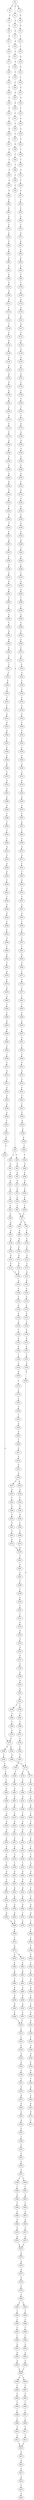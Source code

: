 strict digraph  {
	S0 -> S1 [ label = A ];
	S0 -> S2 [ label = C ];
	S0 -> S3 [ label = G ];
	S1 -> S4 [ label = C ];
	S2 -> S5 [ label = T ];
	S3 -> S6 [ label = G ];
	S4 -> S7 [ label = A ];
	S5 -> S8 [ label = T ];
	S6 -> S9 [ label = G ];
	S7 -> S10 [ label = A ];
	S8 -> S11 [ label = A ];
	S9 -> S12 [ label = T ];
	S10 -> S13 [ label = C ];
	S11 -> S14 [ label = C ];
	S12 -> S15 [ label = T ];
	S13 -> S16 [ label = A ];
	S14 -> S17 [ label = A ];
	S15 -> S18 [ label = A ];
	S16 -> S19 [ label = T ];
	S17 -> S20 [ label = A ];
	S18 -> S21 [ label = G ];
	S19 -> S22 [ label = C ];
	S20 -> S23 [ label = A ];
	S21 -> S24 [ label = T ];
	S22 -> S25 [ label = A ];
	S23 -> S26 [ label = T ];
	S24 -> S27 [ label = A ];
	S25 -> S28 [ label = G ];
	S26 -> S29 [ label = T ];
	S27 -> S30 [ label = G ];
	S28 -> S31 [ label = T ];
	S29 -> S32 [ label = C ];
	S30 -> S33 [ label = C ];
	S31 -> S34 [ label = C ];
	S32 -> S35 [ label = T ];
	S33 -> S36 [ label = A ];
	S34 -> S37 [ label = T ];
	S35 -> S38 [ label = G ];
	S36 -> S39 [ label = A ];
	S37 -> S40 [ label = G ];
	S38 -> S41 [ label = T ];
	S39 -> S42 [ label = A ];
	S40 -> S43 [ label = T ];
	S41 -> S44 [ label = C ];
	S42 -> S45 [ label = T ];
	S43 -> S46 [ label = T ];
	S44 -> S47 [ label = C ];
	S45 -> S48 [ label = C ];
	S46 -> S49 [ label = T ];
	S47 -> S50 [ label = A ];
	S48 -> S51 [ label = A ];
	S49 -> S52 [ label = C ];
	S50 -> S53 [ label = A ];
	S51 -> S54 [ label = C ];
	S52 -> S55 [ label = A ];
	S53 -> S56 [ label = A ];
	S54 -> S57 [ label = G ];
	S55 -> S58 [ label = C ];
	S55 -> S59 [ label = T ];
	S56 -> S60 [ label = C ];
	S57 -> S61 [ label = T ];
	S58 -> S62 [ label = G ];
	S59 -> S63 [ label = G ];
	S60 -> S64 [ label = A ];
	S61 -> S65 [ label = C ];
	S62 -> S66 [ label = C ];
	S63 -> S67 [ label = C ];
	S64 -> S68 [ label = G ];
	S65 -> S69 [ label = G ];
	S66 -> S70 [ label = A ];
	S67 -> S71 [ label = A ];
	S68 -> S72 [ label = C ];
	S69 -> S73 [ label = T ];
	S70 -> S74 [ label = G ];
	S71 -> S75 [ label = G ];
	S72 -> S76 [ label = C ];
	S73 -> S77 [ label = G ];
	S74 -> S78 [ label = G ];
	S75 -> S79 [ label = G ];
	S76 -> S80 [ label = T ];
	S77 -> S81 [ label = G ];
	S78 -> S82 [ label = C ];
	S79 -> S83 [ label = T ];
	S80 -> S84 [ label = A ];
	S81 -> S85 [ label = A ];
	S82 -> S86 [ label = A ];
	S83 -> S87 [ label = A ];
	S84 -> S88 [ label = A ];
	S85 -> S89 [ label = G ];
	S86 -> S90 [ label = G ];
	S87 -> S91 [ label = G ];
	S87 -> S92 [ label = A ];
	S88 -> S93 [ label = G ];
	S89 -> S94 [ label = G ];
	S90 -> S95 [ label = A ];
	S91 -> S96 [ label = A ];
	S92 -> S97 [ label = C ];
	S93 -> S98 [ label = G ];
	S94 -> S99 [ label = T ];
	S95 -> S100 [ label = A ];
	S96 -> S101 [ label = A ];
	S97 -> S102 [ label = T ];
	S98 -> S103 [ label = G ];
	S99 -> S104 [ label = T ];
	S100 -> S105 [ label = G ];
	S101 -> S106 [ label = G ];
	S102 -> S107 [ label = C ];
	S103 -> S108 [ label = A ];
	S104 -> S109 [ label = T ];
	S105 -> S110 [ label = G ];
	S106 -> S111 [ label = G ];
	S107 -> S112 [ label = A ];
	S108 -> S113 [ label = G ];
	S109 -> S114 [ label = A ];
	S110 -> S115 [ label = T ];
	S111 -> S116 [ label = T ];
	S112 -> S117 [ label = C ];
	S113 -> S118 [ label = T ];
	S114 -> S119 [ label = A ];
	S115 -> S120 [ label = C ];
	S116 -> S120 [ label = C ];
	S117 -> S121 [ label = A ];
	S118 -> S122 [ label = T ];
	S119 -> S123 [ label = A ];
	S120 -> S124 [ label = A ];
	S121 -> S125 [ label = G ];
	S122 -> S126 [ label = T ];
	S123 -> S127 [ label = G ];
	S124 -> S128 [ label = A ];
	S125 -> S129 [ label = A ];
	S126 -> S130 [ label = C ];
	S127 -> S131 [ label = T ];
	S128 -> S132 [ label = C ];
	S129 -> S133 [ label = G ];
	S130 -> S134 [ label = G ];
	S131 -> S135 [ label = A ];
	S132 -> S136 [ label = G ];
	S133 -> S137 [ label = C ];
	S134 -> S138 [ label = T ];
	S135 -> S139 [ label = A ];
	S136 -> S140 [ label = A ];
	S137 -> S141 [ label = G ];
	S138 -> S142 [ label = G ];
	S139 -> S143 [ label = A ];
	S140 -> S144 [ label = A ];
	S141 -> S145 [ label = T ];
	S142 -> S146 [ label = A ];
	S143 -> S147 [ label = G ];
	S144 -> S148 [ label = C ];
	S145 -> S149 [ label = A ];
	S146 -> S150 [ label = A ];
	S147 -> S151 [ label = A ];
	S148 -> S152 [ label = G ];
	S149 -> S153 [ label = G ];
	S150 -> S154 [ label = A ];
	S151 -> S155 [ label = T ];
	S152 -> S156 [ label = G ];
	S153 -> S157 [ label = G ];
	S154 -> S158 [ label = A ];
	S155 -> S159 [ label = C ];
	S156 -> S160 [ label = T ];
	S157 -> S161 [ label = A ];
	S158 -> S162 [ label = T ];
	S159 -> S163 [ label = T ];
	S160 -> S164 [ label = C ];
	S161 -> S165 [ label = G ];
	S162 -> S166 [ label = T ];
	S163 -> S167 [ label = T ];
	S164 -> S168 [ label = G ];
	S165 -> S169 [ label = G ];
	S166 -> S170 [ label = G ];
	S167 -> S171 [ label = T ];
	S168 -> S172 [ label = T ];
	S169 -> S173 [ label = T ];
	S170 -> S174 [ label = G ];
	S171 -> S175 [ label = G ];
	S172 -> S176 [ label = T ];
	S173 -> S177 [ label = G ];
	S173 -> S178 [ label = C ];
	S174 -> S179 [ label = C ];
	S175 -> S180 [ label = A ];
	S176 -> S181 [ label = T ];
	S177 -> S182 [ label = C ];
	S178 -> S183 [ label = T ];
	S179 -> S184 [ label = A ];
	S180 -> S185 [ label = A ];
	S181 -> S186 [ label = C ];
	S182 -> S187 [ label = A ];
	S183 -> S188 [ label = T ];
	S184 -> S189 [ label = G ];
	S185 -> S190 [ label = G ];
	S186 -> S191 [ label = T ];
	S187 -> S192 [ label = C ];
	S188 -> S193 [ label = G ];
	S189 -> S194 [ label = C ];
	S190 -> S195 [ label = G ];
	S191 -> S196 [ label = A ];
	S192 -> S197 [ label = A ];
	S193 -> S198 [ label = T ];
	S194 -> S199 [ label = G ];
	S195 -> S200 [ label = G ];
	S196 -> S201 [ label = G ];
	S197 -> S202 [ label = C ];
	S198 -> S203 [ label = T ];
	S199 -> S204 [ label = A ];
	S200 -> S205 [ label = G ];
	S201 -> S206 [ label = T ];
	S202 -> S207 [ label = T ];
	S203 -> S208 [ label = A ];
	S204 -> S209 [ label = G ];
	S205 -> S210 [ label = T ];
	S206 -> S211 [ label = C ];
	S207 -> S212 [ label = G ];
	S208 -> S213 [ label = C ];
	S209 -> S214 [ label = G ];
	S210 -> S215 [ label = A ];
	S211 -> S216 [ label = A ];
	S212 -> S217 [ label = C ];
	S213 -> S218 [ label = C ];
	S214 -> S219 [ label = A ];
	S215 -> S220 [ label = G ];
	S216 -> S221 [ label = G ];
	S217 -> S222 [ label = T ];
	S218 -> S223 [ label = A ];
	S219 -> S224 [ label = C ];
	S220 -> S225 [ label = G ];
	S221 -> S226 [ label = A ];
	S222 -> S227 [ label = T ];
	S223 -> S228 [ label = C ];
	S224 -> S229 [ label = T ];
	S225 -> S230 [ label = A ];
	S226 -> S231 [ label = A ];
	S226 -> S232 [ label = G ];
	S227 -> S233 [ label = A ];
	S228 -> S234 [ label = T ];
	S229 -> S235 [ label = T ];
	S230 -> S236 [ label = G ];
	S231 -> S237 [ label = A ];
	S232 -> S238 [ label = A ];
	S233 -> S239 [ label = A ];
	S234 -> S240 [ label = A ];
	S235 -> S241 [ label = C ];
	S236 -> S242 [ label = A ];
	S237 -> S243 [ label = C ];
	S238 -> S244 [ label = C ];
	S239 -> S245 [ label = G ];
	S240 -> S246 [ label = G ];
	S241 -> S247 [ label = A ];
	S242 -> S248 [ label = A ];
	S243 -> S249 [ label = G ];
	S244 -> S250 [ label = G ];
	S245 -> S251 [ label = T ];
	S246 -> S252 [ label = G ];
	S247 -> S253 [ label = C ];
	S248 -> S254 [ label = T ];
	S249 -> S255 [ label = A ];
	S250 -> S256 [ label = A ];
	S251 -> S257 [ label = T ];
	S252 -> S258 [ label = A ];
	S253 -> S259 [ label = T ];
	S254 -> S260 [ label = A ];
	S255 -> S261 [ label = C ];
	S256 -> S262 [ label = C ];
	S257 -> S263 [ label = G ];
	S258 -> S264 [ label = G ];
	S259 -> S265 [ label = A ];
	S260 -> S266 [ label = G ];
	S261 -> S267 [ label = T ];
	S262 -> S268 [ label = T ];
	S263 -> S269 [ label = A ];
	S264 -> S270 [ label = T ];
	S265 -> S271 [ label = G ];
	S266 -> S272 [ label = T ];
	S267 -> S273 [ label = A ];
	S268 -> S274 [ label = A ];
	S269 -> S275 [ label = C ];
	S270 -> S276 [ label = A ];
	S271 -> S277 [ label = G ];
	S272 -> S278 [ label = A ];
	S273 -> S279 [ label = G ];
	S274 -> S279 [ label = G ];
	S275 -> S280 [ label = T ];
	S277 -> S281 [ label = G ];
	S278 -> S282 [ label = G ];
	S279 -> S283 [ label = T ];
	S280 -> S284 [ label = T ];
	S281 -> S285 [ label = T ];
	S282 -> S286 [ label = T ];
	S283 -> S287 [ label = C ];
	S284 -> S288 [ label = T ];
	S285 -> S289 [ label = T ];
	S286 -> S290 [ label = T ];
	S287 -> S291 [ label = C ];
	S288 -> S292 [ label = G ];
	S289 -> S293 [ label = A ];
	S290 -> S294 [ label = A ];
	S291 -> S295 [ label = T ];
	S292 -> S296 [ label = T ];
	S293 -> S297 [ label = T ];
	S294 -> S298 [ label = T ];
	S295 -> S299 [ label = C ];
	S296 -> S300 [ label = T ];
	S297 -> S301 [ label = A ];
	S298 -> S302 [ label = C ];
	S299 -> S303 [ label = C ];
	S300 -> S304 [ label = A ];
	S301 -> S305 [ label = G ];
	S302 -> S306 [ label = A ];
	S303 -> S307 [ label = T ];
	S304 -> S308 [ label = G ];
	S305 -> S309 [ label = G ];
	S306 -> S310 [ label = A ];
	S307 -> S311 [ label = T ];
	S308 -> S312 [ label = C ];
	S309 -> S313 [ label = C ];
	S310 -> S314 [ label = A ];
	S311 -> S315 [ label = A ];
	S312 -> S316 [ label = C ];
	S313 -> S317 [ label = T ];
	S314 -> S318 [ label = C ];
	S315 -> S319 [ label = A ];
	S316 -> S320 [ label = A ];
	S317 -> S321 [ label = T ];
	S318 -> S322 [ label = A ];
	S319 -> S323 [ label = G ];
	S320 -> S324 [ label = G ];
	S321 -> S325 [ label = G ];
	S322 -> S326 [ label = T ];
	S323 -> S327 [ label = G ];
	S324 -> S328 [ label = T ];
	S325 -> S329 [ label = T ];
	S326 -> S330 [ label = G ];
	S327 -> S331 [ label = A ];
	S328 -> S332 [ label = T ];
	S329 -> S333 [ label = T ];
	S330 -> S334 [ label = T ];
	S331 -> S335 [ label = A ];
	S332 -> S336 [ label = A ];
	S333 -> S337 [ label = T ];
	S334 -> S338 [ label = T ];
	S335 -> S339 [ label = G ];
	S336 -> S340 [ label = G ];
	S337 -> S341 [ label = G ];
	S338 -> S342 [ label = C ];
	S339 -> S343 [ label = G ];
	S340 -> S344 [ label = C ];
	S341 -> S345 [ label = G ];
	S342 -> S346 [ label = C ];
	S343 -> S347 [ label = A ];
	S344 -> S348 [ label = A ];
	S345 -> S349 [ label = G ];
	S346 -> S350 [ label = T ];
	S347 -> S351 [ label = A ];
	S348 -> S352 [ label = T ];
	S349 -> S353 [ label = T ];
	S350 -> S354 [ label = C ];
	S351 -> S355 [ label = T ];
	S351 -> S356 [ label = C ];
	S352 -> S357 [ label = A ];
	S353 -> S358 [ label = C ];
	S354 -> S359 [ label = C ];
	S355 -> S360 [ label = A ];
	S356 -> S361 [ label = A ];
	S357 -> S362 [ label = C ];
	S358 -> S363 [ label = A ];
	S359 -> S364 [ label = A ];
	S360 -> S365 [ label = G ];
	S361 -> S366 [ label = G ];
	S362 -> S367 [ label = G ];
	S363 -> S368 [ label = G ];
	S364 -> S369 [ label = A ];
	S365 -> S370 [ label = G ];
	S366 -> S371 [ label = G ];
	S367 -> S372 [ label = G ];
	S368 -> S373 [ label = T ];
	S369 -> S374 [ label = A ];
	S370 -> S375 [ label = A ];
	S371 -> S376 [ label = A ];
	S372 -> S377 [ label = T ];
	S373 -> S378 [ label = A ];
	S374 -> S379 [ label = A ];
	S375 -> S380 [ label = C ];
	S375 -> S381 [ label = G ];
	S376 -> S382 [ label = C ];
	S378 -> S383 [ label = G ];
	S379 -> S384 [ label = A ];
	S380 -> S385 [ label = C ];
	S381 -> S386 [ label = G ];
	S382 -> S387 [ label = T ];
	S383 -> S388 [ label = A ];
	S384 -> S389 [ label = G ];
	S385 -> S390 [ label = T ];
	S386 -> S173 [ label = T ];
	S387 -> S391 [ label = T ];
	S388 -> S392 [ label = A ];
	S389 -> S393 [ label = A ];
	S390 -> S394 [ label = A ];
	S391 -> S395 [ label = A ];
	S392 -> S396 [ label = C ];
	S393 -> S397 [ label = G ];
	S394 -> S398 [ label = G ];
	S395 -> S399 [ label = G ];
	S396 -> S400 [ label = T ];
	S397 -> S401 [ label = A ];
	S398 -> S402 [ label = A ];
	S399 -> S403 [ label = A ];
	S400 -> S404 [ label = T ];
	S401 -> S405 [ label = T ];
	S402 -> S406 [ label = A ];
	S403 -> S407 [ label = A ];
	S404 -> S408 [ label = C ];
	S405 -> S409 [ label = A ];
	S406 -> S410 [ label = C ];
	S407 -> S411 [ label = A ];
	S408 -> S412 [ label = G ];
	S409 -> S413 [ label = G ];
	S410 -> S414 [ label = C ];
	S411 -> S415 [ label = C ];
	S412 -> S416 [ label = C ];
	S413 -> S417 [ label = A ];
	S414 -> S418 [ label = G ];
	S415 -> S419 [ label = G ];
	S416 -> S420 [ label = A ];
	S417 -> S421 [ label = C ];
	S418 -> S422 [ label = G ];
	S419 -> S423 [ label = G ];
	S420 -> S424 [ label = A ];
	S421 -> S425 [ label = T ];
	S422 -> S426 [ label = A ];
	S423 -> S427 [ label = A ];
	S424 -> S428 [ label = C ];
	S425 -> S429 [ label = A ];
	S426 -> S430 [ label = A ];
	S427 -> S431 [ label = A ];
	S428 -> S432 [ label = G ];
	S429 -> S433 [ label = G ];
	S430 -> S434 [ label = C ];
	S431 -> S435 [ label = G ];
	S432 -> S436 [ label = T ];
	S433 -> S437 [ label = G ];
	S434 -> S438 [ label = T ];
	S435 -> S439 [ label = T ];
	S436 -> S440 [ label = G ];
	S437 -> S441 [ label = A ];
	S438 -> S442 [ label = G ];
	S439 -> S443 [ label = G ];
	S440 -> S444 [ label = G ];
	S441 -> S445 [ label = A ];
	S442 -> S446 [ label = T ];
	S443 -> S447 [ label = T ];
	S444 -> S448 [ label = C ];
	S445 -> S449 [ label = T ];
	S446 -> S450 [ label = A ];
	S447 -> S451 [ label = A ];
	S448 -> S452 [ label = C ];
	S449 -> S453 [ label = T ];
	S450 -> S454 [ label = A ];
	S451 -> S455 [ label = A ];
	S452 -> S456 [ label = G ];
	S453 -> S457 [ label = C ];
	S454 -> S458 [ label = A ];
	S455 -> S459 [ label = A ];
	S456 -> S460 [ label = C ];
	S457 -> S461 [ label = T ];
	S458 -> S462 [ label = A ];
	S459 -> S463 [ label = A ];
	S460 -> S464 [ label = A ];
	S461 -> S465 [ label = A ];
	S462 -> S466 [ label = G ];
	S463 -> S466 [ label = G ];
	S464 -> S467 [ label = T ];
	S465 -> S468 [ label = G ];
	S466 -> S469 [ label = A ];
	S467 -> S470 [ label = A ];
	S468 -> S471 [ label = T ];
	S469 -> S472 [ label = T ];
	S470 -> S473 [ label = C ];
	S471 -> S474 [ label = G ];
	S472 -> S475 [ label = A ];
	S473 -> S476 [ label = A ];
	S474 -> S477 [ label = C ];
	S475 -> S478 [ label = G ];
	S475 -> S479 [ label = A ];
	S476 -> S480 [ label = A ];
	S477 -> S481 [ label = T ];
	S478 -> S482 [ label = C ];
	S479 -> S483 [ label = C ];
	S480 -> S484 [ label = T ];
	S481 -> S485 [ label = T ];
	S482 -> S486 [ label = A ];
	S483 -> S487 [ label = A ];
	S484 -> S488 [ label = C ];
	S485 -> S489 [ label = G ];
	S486 -> S490 [ label = T ];
	S487 -> S491 [ label = T ];
	S488 -> S492 [ label = G ];
	S489 -> S493 [ label = A ];
	S490 -> S494 [ label = A ];
	S491 -> S495 [ label = A ];
	S492 -> S496 [ label = A ];
	S493 -> S497 [ label = A ];
	S494 -> S498 [ label = G ];
	S495 -> S499 [ label = G ];
	S496 -> S500 [ label = C ];
	S497 -> S501 [ label = A ];
	S498 -> S502 [ label = G ];
	S499 -> S503 [ label = G ];
	S500 -> S504 [ label = C ];
	S501 -> S505 [ label = T ];
	S502 -> S506 [ label = C ];
	S503 -> S507 [ label = C ];
	S504 -> S508 [ label = T ];
	S505 -> S509 [ label = A ];
	S506 -> S510 [ label = T ];
	S507 -> S510 [ label = T ];
	S508 -> S511 [ label = C ];
	S509 -> S512 [ label = G ];
	S510 -> S513 [ label = C ];
	S511 -> S514 [ label = A ];
	S512 -> S515 [ label = A ];
	S513 -> S516 [ label = C ];
	S514 -> S517 [ label = T ];
	S515 -> S518 [ label = A ];
	S516 -> S519 [ label = C ];
	S517 -> S520 [ label = A ];
	S518 -> S521 [ label = G ];
	S519 -> S522 [ label = A ];
	S520 -> S523 [ label = G ];
	S521 -> S524 [ label = G ];
	S522 -> S525 [ label = A ];
	S523 -> S526 [ label = A ];
	S524 -> S527 [ label = C ];
	S525 -> S528 [ label = G ];
	S526 -> S529 [ label = A ];
	S527 -> S530 [ label = C ];
	S528 -> S531 [ label = T ];
	S529 -> S532 [ label = T ];
	S530 -> S533 [ label = A ];
	S531 -> S534 [ label = T ];
	S532 -> S535 [ label = A ];
	S533 -> S536 [ label = A ];
	S534 -> S537 [ label = G ];
	S535 -> S538 [ label = G ];
	S536 -> S539 [ label = C ];
	S537 -> S540 [ label = G ];
	S538 -> S541 [ label = G ];
	S539 -> S542 [ label = T ];
	S540 -> S543 [ label = A ];
	S541 -> S375 [ label = A ];
	S542 -> S544 [ label = T ];
	S543 -> S545 [ label = G ];
	S544 -> S546 [ label = G ];
	S545 -> S547 [ label = C ];
	S546 -> S548 [ label = C ];
	S547 -> S549 [ label = T ];
	S548 -> S550 [ label = A ];
	S549 -> S551 [ label = C ];
	S550 -> S552 [ label = G ];
	S551 -> S553 [ label = T ];
	S552 -> S554 [ label = G ];
	S553 -> S555 [ label = C ];
	S554 -> S556 [ label = T ];
	S555 -> S557 [ label = A ];
	S556 -> S87 [ label = A ];
	S557 -> S558 [ label = C ];
	S557 -> S559 [ label = T ];
	S558 -> S560 [ label = T ];
	S559 -> S561 [ label = T ];
	S560 -> S562 [ label = A ];
	S561 -> S563 [ label = A ];
	S562 -> S564 [ label = C ];
	S563 -> S565 [ label = C ];
	S564 -> S566 [ label = C ];
	S565 -> S567 [ label = C ];
	S566 -> S568 [ label = A ];
	S567 -> S569 [ label = A ];
	S568 -> S570 [ label = G ];
	S569 -> S571 [ label = G ];
	S570 -> S572 [ label = A ];
	S571 -> S573 [ label = A ];
	S572 -> S574 [ label = A ];
	S573 -> S574 [ label = A ];
	S574 -> S575 [ label = G ];
	S575 -> S576 [ label = G ];
	S576 -> S577 [ label = G ];
	S577 -> S578 [ label = G ];
	S578 -> S579 [ label = C ];
	S579 -> S580 [ label = A ];
	S580 -> S581 [ label = C ];
	S580 -> S582 [ label = T ];
	S581 -> S583 [ label = T ];
	S582 -> S584 [ label = T ];
	S583 -> S585 [ label = C ];
	S584 -> S586 [ label = C ];
	S585 -> S587 [ label = C ];
	S586 -> S588 [ label = C ];
	S587 -> S589 [ label = C ];
	S588 -> S590 [ label = C ];
	S589 -> S591 [ label = A ];
	S590 -> S592 [ label = A ];
	S591 -> S593 [ label = A ];
	S592 -> S594 [ label = A ];
	S593 -> S595 [ label = A ];
	S594 -> S596 [ label = A ];
	S595 -> S597 [ label = A ];
	S596 -> S597 [ label = A ];
	S597 -> S598 [ label = G ];
	S597 -> S599 [ label = A ];
	S598 -> S600 [ label = T ];
	S599 -> S601 [ label = T ];
	S600 -> S602 [ label = G ];
	S601 -> S603 [ label = G ];
	S602 -> S604 [ label = C ];
	S603 -> S605 [ label = C ];
	S604 -> S606 [ label = T ];
	S605 -> S607 [ label = T ];
	S606 -> S608 [ label = T ];
	S607 -> S609 [ label = T ];
	S608 -> S610 [ label = T ];
	S609 -> S611 [ label = T ];
	S610 -> S612 [ label = T ];
	S611 -> S613 [ label = T ];
	S612 -> S614 [ label = A ];
	S613 -> S614 [ label = A ];
	S614 -> S615 [ label = G ];
	S615 -> S616 [ label = A ];
	S616 -> S617 [ label = C ];
	S617 -> S618 [ label = G ];
	S618 -> S619 [ label = T ];
	S619 -> S620 [ label = A ];
}

